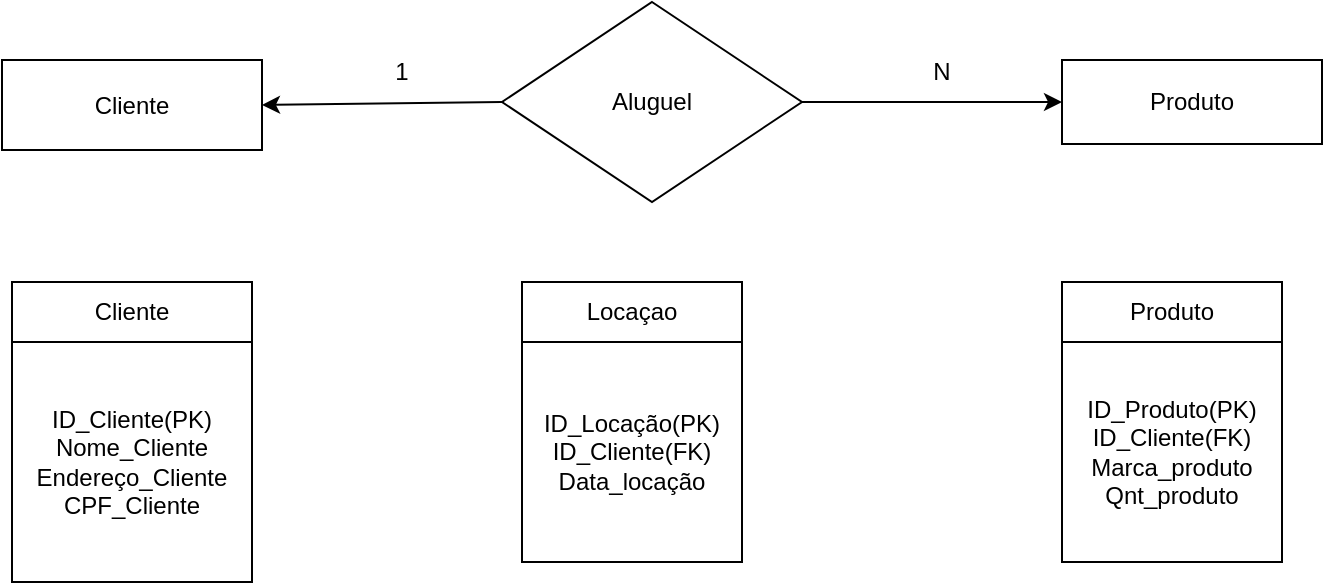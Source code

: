 <mxfile version="20.8.20" type="github" pages="2">
  <diagram name="Página-1" id="jqLv5Ew5D4y9J0L5n7w3">
    <mxGraphModel dx="1194" dy="584" grid="1" gridSize="10" guides="1" tooltips="1" connect="1" arrows="1" fold="1" page="1" pageScale="1" pageWidth="827" pageHeight="1169" math="0" shadow="0">
      <root>
        <mxCell id="0" />
        <mxCell id="1" parent="0" />
        <mxCell id="wfVdTwNTx_s4ZtpOC-to-2" value="Aluguel" style="rhombus;whiteSpace=wrap;html=1;" vertex="1" parent="1">
          <mxGeometry x="310" y="150" width="150" height="100" as="geometry" />
        </mxCell>
        <mxCell id="wfVdTwNTx_s4ZtpOC-to-3" value="Cliente" style="rounded=0;whiteSpace=wrap;html=1;" vertex="1" parent="1">
          <mxGeometry x="60" y="179" width="130" height="45" as="geometry" />
        </mxCell>
        <mxCell id="wfVdTwNTx_s4ZtpOC-to-6" value="Produto" style="rounded=0;whiteSpace=wrap;html=1;" vertex="1" parent="1">
          <mxGeometry x="590" y="179" width="130" height="42" as="geometry" />
        </mxCell>
        <mxCell id="wfVdTwNTx_s4ZtpOC-to-8" value="" style="endArrow=classic;html=1;rounded=0;entryX=1;entryY=0.5;entryDx=0;entryDy=0;exitX=0;exitY=0.5;exitDx=0;exitDy=0;" edge="1" parent="1" source="wfVdTwNTx_s4ZtpOC-to-2" target="wfVdTwNTx_s4ZtpOC-to-3">
          <mxGeometry width="50" height="50" relative="1" as="geometry">
            <mxPoint x="210" y="250" as="sourcePoint" />
            <mxPoint x="260" y="200" as="targetPoint" />
          </mxGeometry>
        </mxCell>
        <mxCell id="wfVdTwNTx_s4ZtpOC-to-10" value="" style="endArrow=classic;html=1;rounded=0;entryX=0;entryY=0.5;entryDx=0;entryDy=0;" edge="1" parent="1" target="wfVdTwNTx_s4ZtpOC-to-6">
          <mxGeometry width="50" height="50" relative="1" as="geometry">
            <mxPoint x="460" y="200" as="sourcePoint" />
            <mxPoint x="510" y="150" as="targetPoint" />
          </mxGeometry>
        </mxCell>
        <mxCell id="wfVdTwNTx_s4ZtpOC-to-11" value="1" style="text;html=1;strokeColor=none;fillColor=none;align=center;verticalAlign=middle;whiteSpace=wrap;rounded=0;" vertex="1" parent="1">
          <mxGeometry x="230" y="170" width="60" height="30" as="geometry" />
        </mxCell>
        <mxCell id="wfVdTwNTx_s4ZtpOC-to-12" value="N" style="text;html=1;strokeColor=none;fillColor=none;align=center;verticalAlign=middle;whiteSpace=wrap;rounded=0;" vertex="1" parent="1">
          <mxGeometry x="500" y="170" width="60" height="30" as="geometry" />
        </mxCell>
        <mxCell id="wfVdTwNTx_s4ZtpOC-to-13" value="Cliente" style="rounded=0;whiteSpace=wrap;html=1;" vertex="1" parent="1">
          <mxGeometry x="65" y="290" width="120" height="30" as="geometry" />
        </mxCell>
        <mxCell id="wfVdTwNTx_s4ZtpOC-to-14" value="ID_Cliente(PK)&lt;br&gt;Nome_Cliente&lt;br&gt;Endereço_Cliente&lt;br&gt;CPF_Cliente" style="whiteSpace=wrap;html=1;aspect=fixed;" vertex="1" parent="1">
          <mxGeometry x="65" y="320" width="120" height="120" as="geometry" />
        </mxCell>
        <mxCell id="wfVdTwNTx_s4ZtpOC-to-15" value="Locaçao" style="rounded=0;whiteSpace=wrap;html=1;" vertex="1" parent="1">
          <mxGeometry x="320" y="290" width="110" height="30" as="geometry" />
        </mxCell>
        <mxCell id="wfVdTwNTx_s4ZtpOC-to-16" value="ID_Locação(PK)&lt;br&gt;ID_Cliente(FK)&lt;br&gt;Data_locação" style="whiteSpace=wrap;html=1;aspect=fixed;" vertex="1" parent="1">
          <mxGeometry x="320" y="320" width="110" height="110" as="geometry" />
        </mxCell>
        <mxCell id="wfVdTwNTx_s4ZtpOC-to-17" value="Produto" style="rounded=0;whiteSpace=wrap;html=1;" vertex="1" parent="1">
          <mxGeometry x="590" y="290" width="110" height="30" as="geometry" />
        </mxCell>
        <mxCell id="wfVdTwNTx_s4ZtpOC-to-18" value="ID_Produto(PK)&lt;br&gt;ID_Cliente(FK)&lt;br&gt;Marca_produto&lt;br&gt;Qnt_produto" style="whiteSpace=wrap;html=1;aspect=fixed;" vertex="1" parent="1">
          <mxGeometry x="590" y="320" width="110" height="110" as="geometry" />
        </mxCell>
      </root>
    </mxGraphModel>
  </diagram>
  <diagram id="z6mGq3IblZnPkN3Qn72Q" name="Página-2">
    <mxGraphModel dx="1194" dy="584" grid="1" gridSize="10" guides="1" tooltips="1" connect="1" arrows="1" fold="1" page="1" pageScale="1" pageWidth="827" pageHeight="1169" math="0" shadow="0">
      <root>
        <mxCell id="0" />
        <mxCell id="1" parent="0" />
      </root>
    </mxGraphModel>
  </diagram>
</mxfile>
